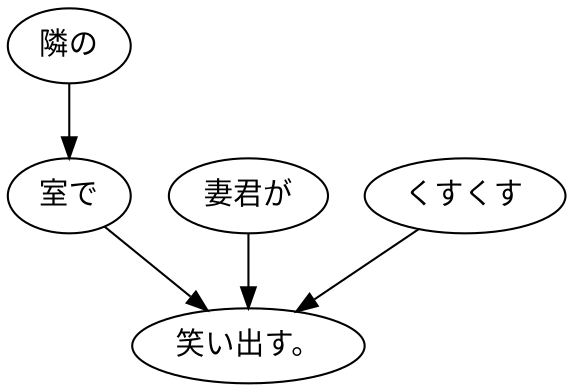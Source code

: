 digraph graph1952 {
	node0 [label="隣の"];
	node1 [label="室で"];
	node2 [label="妻君が"];
	node3 [label="くすくす"];
	node4 [label="笑い出す。"];
	node0 -> node1;
	node1 -> node4;
	node2 -> node4;
	node3 -> node4;
}
